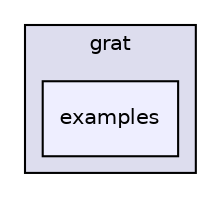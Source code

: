 digraph G {
  compound=true
  node [ fontsize="10", fontname="Helvetica"];
  edge [ labelfontsize="10", labelfontname="Helvetica"];
  subgraph clusterdir_01f81dc89839b69b499b525ab8d51194 {
    graph [ bgcolor="#ddddee", pencolor="black", label="grat" fontname="Helvetica", fontsize="10", URL="dir_01f81dc89839b69b499b525ab8d51194.html"]
  dir_a5f405634176675d9fdfc392b4b78e38 [shape=box, label="examples", style="filled", fillcolor="#eeeeff", pencolor="black", URL="dir_a5f405634176675d9fdfc392b4b78e38.html"];
  }
}
